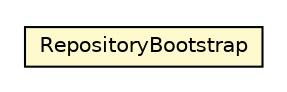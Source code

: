 #!/usr/local/bin/dot
#
# Class diagram 
# Generated by UMLGraph version 5.1 (http://www.umlgraph.org/)
#

digraph G {
	edge [fontname="Helvetica",fontsize=10,labelfontname="Helvetica",labelfontsize=10];
	node [fontname="Helvetica",fontsize=10,shape=plaintext];
	nodesep=0.25;
	ranksep=0.5;
	// pt.ist.fenixframework.backend.jvstmojb.repository.RepositoryBootstrap
	c141008 [label=<<table title="pt.ist.fenixframework.backend.jvstmojb.repository.RepositoryBootstrap" border="0" cellborder="1" cellspacing="0" cellpadding="2" port="p" bgcolor="lemonChiffon" href="./RepositoryBootstrap.html">
		<tr><td><table border="0" cellspacing="0" cellpadding="1">
<tr><td align="center" balign="center"> RepositoryBootstrap </td></tr>
		</table></td></tr>
		</table>>, fontname="Helvetica", fontcolor="black", fontsize=10.0];
}

